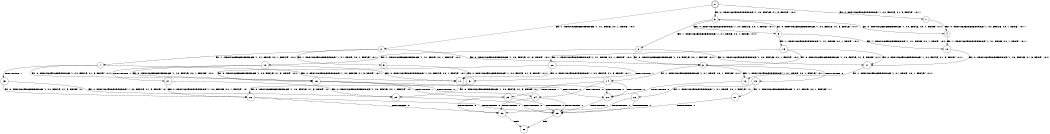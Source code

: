 digraph BCG {
size = "7, 10.5";
center = TRUE;
node [shape = circle];
0 [peripheries = 2];
0 -> 1 [label = "EX !0 !ATOMIC_EXCH_BRANCH (1, +0, FALSE, +1, 3, FALSE) !:0:1:"];
0 -> 2 [label = "EX !1 !ATOMIC_EXCH_BRANCH (1, +1, TRUE, +0, 1, TRUE) !:0:1:"];
0 -> 3 [label = "EX !0 !ATOMIC_EXCH_BRANCH (1, +0, FALSE, +1, 3, FALSE) !:0:1:"];
1 -> 4 [label = "EX !0 !ATOMIC_EXCH_BRANCH (1, +0, FALSE, +0, 1, TRUE) !:0:1:"];
2 -> 5 [label = "EX !1 !ATOMIC_EXCH_BRANCH (1, +1, TRUE, +0, 1, FALSE) !:0:1:"];
2 -> 6 [label = "EX !0 !ATOMIC_EXCH_BRANCH (1, +0, FALSE, +1, 3, TRUE) !:0:1:"];
2 -> 7 [label = "EX !1 !ATOMIC_EXCH_BRANCH (1, +1, TRUE, +0, 1, FALSE) !:0:1:"];
3 -> 4 [label = "EX !0 !ATOMIC_EXCH_BRANCH (1, +0, FALSE, +0, 1, TRUE) !:0:1:"];
3 -> 8 [label = "EX !1 !ATOMIC_EXCH_BRANCH (1, +1, TRUE, +0, 1, TRUE) !:0:1:"];
3 -> 9 [label = "EX !0 !ATOMIC_EXCH_BRANCH (1, +0, FALSE, +0, 1, TRUE) !:0:1:"];
4 -> 10 [label = "EX !1 !ATOMIC_EXCH_BRANCH (1, +1, TRUE, +0, 1, TRUE) !:0:1:"];
5 -> 11 [label = "EX !0 !ATOMIC_EXCH_BRANCH (1, +0, FALSE, +1, 3, TRUE) !:0:1:"];
6 -> 12 [label = "EX !1 !ATOMIC_EXCH_BRANCH (1, +1, TRUE, +0, 1, FALSE) !:0:1:"];
6 -> 13 [label = "TERMINATE !0"];
6 -> 14 [label = "EX !1 !ATOMIC_EXCH_BRANCH (1, +1, TRUE, +0, 1, FALSE) !:0:1:"];
7 -> 11 [label = "EX !0 !ATOMIC_EXCH_BRANCH (1, +0, FALSE, +1, 3, TRUE) !:0:1:"];
7 -> 15 [label = "TERMINATE !1"];
7 -> 16 [label = "EX !0 !ATOMIC_EXCH_BRANCH (1, +0, FALSE, +1, 3, TRUE) !:0:1:"];
8 -> 17 [label = "EX !0 !ATOMIC_EXCH_BRANCH (1, +0, FALSE, +0, 1, FALSE) !:0:1:"];
8 -> 18 [label = "EX !1 !ATOMIC_EXCH_BRANCH (1, +1, TRUE, +0, 1, FALSE) !:0:1:"];
8 -> 6 [label = "EX !0 !ATOMIC_EXCH_BRANCH (1, +0, FALSE, +0, 1, FALSE) !:0:1:"];
9 -> 10 [label = "EX !1 !ATOMIC_EXCH_BRANCH (1, +1, TRUE, +0, 1, TRUE) !:0:1:"];
9 -> 19 [label = "EX !1 !ATOMIC_EXCH_BRANCH (1, +1, TRUE, +0, 1, TRUE) !:0:1:"];
9 -> 3 [label = "EX !0 !ATOMIC_EXCH_BRANCH (1, +0, FALSE, +1, 3, FALSE) !:0:1:"];
10 -> 17 [label = "EX !0 !ATOMIC_EXCH_BRANCH (1, +0, FALSE, +1, 3, TRUE) !:0:1:"];
11 -> 20 [label = "TERMINATE !0"];
12 -> 20 [label = "TERMINATE !0"];
13 -> 21 [label = "EX !1 !ATOMIC_EXCH_BRANCH (1, +1, TRUE, +0, 1, FALSE) !:1:"];
13 -> 22 [label = "EX !1 !ATOMIC_EXCH_BRANCH (1, +1, TRUE, +0, 1, FALSE) !:1:"];
14 -> 20 [label = "TERMINATE !0"];
14 -> 23 [label = "TERMINATE !1"];
14 -> 24 [label = "TERMINATE !0"];
15 -> 25 [label = "EX !0 !ATOMIC_EXCH_BRANCH (1, +0, FALSE, +1, 3, TRUE) !:0:"];
15 -> 26 [label = "EX !0 !ATOMIC_EXCH_BRANCH (1, +0, FALSE, +1, 3, TRUE) !:0:"];
16 -> 20 [label = "TERMINATE !0"];
16 -> 23 [label = "TERMINATE !1"];
16 -> 24 [label = "TERMINATE !0"];
17 -> 12 [label = "EX !1 !ATOMIC_EXCH_BRANCH (1, +1, TRUE, +0, 1, FALSE) !:0:1:"];
18 -> 11 [label = "EX !0 !ATOMIC_EXCH_BRANCH (1, +0, FALSE, +0, 1, FALSE) !:0:1:"];
18 -> 27 [label = "TERMINATE !1"];
18 -> 16 [label = "EX !0 !ATOMIC_EXCH_BRANCH (1, +0, FALSE, +0, 1, FALSE) !:0:1:"];
19 -> 17 [label = "EX !0 !ATOMIC_EXCH_BRANCH (1, +0, FALSE, +1, 3, TRUE) !:0:1:"];
19 -> 28 [label = "EX !1 !ATOMIC_EXCH_BRANCH (1, +1, TRUE, +0, 1, FALSE) !:0:1:"];
19 -> 6 [label = "EX !0 !ATOMIC_EXCH_BRANCH (1, +0, FALSE, +1, 3, TRUE) !:0:1:"];
20 -> 29 [label = "TERMINATE !1"];
21 -> 29 [label = "TERMINATE !1"];
22 -> 29 [label = "TERMINATE !1"];
22 -> 30 [label = "TERMINATE !1"];
23 -> 29 [label = "TERMINATE !0"];
23 -> 30 [label = "TERMINATE !0"];
24 -> 29 [label = "TERMINATE !1"];
24 -> 30 [label = "TERMINATE !1"];
25 -> 29 [label = "TERMINATE !0"];
26 -> 29 [label = "TERMINATE !0"];
26 -> 30 [label = "TERMINATE !0"];
27 -> 25 [label = "EX !0 !ATOMIC_EXCH_BRANCH (1, +0, FALSE, +0, 1, FALSE) !:0:"];
27 -> 26 [label = "EX !0 !ATOMIC_EXCH_BRANCH (1, +0, FALSE, +0, 1, FALSE) !:0:"];
28 -> 11 [label = "EX !0 !ATOMIC_EXCH_BRANCH (1, +0, FALSE, +1, 3, TRUE) !:0:1:"];
28 -> 31 [label = "TERMINATE !1"];
28 -> 16 [label = "EX !0 !ATOMIC_EXCH_BRANCH (1, +0, FALSE, +1, 3, TRUE) !:0:1:"];
29 -> 32 [label = "exit"];
30 -> 32 [label = "exit"];
31 -> 25 [label = "EX !0 !ATOMIC_EXCH_BRANCH (1, +0, FALSE, +1, 3, TRUE) !:0:"];
31 -> 26 [label = "EX !0 !ATOMIC_EXCH_BRANCH (1, +0, FALSE, +1, 3, TRUE) !:0:"];
}
